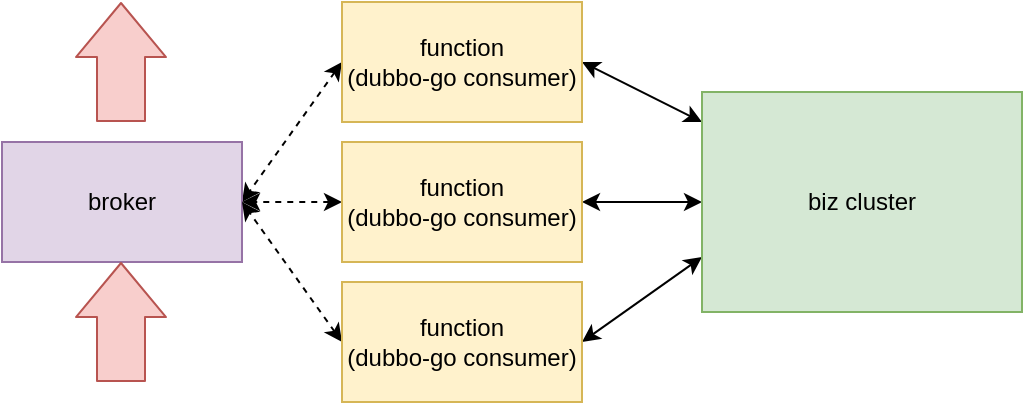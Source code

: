 <mxfile version="12.6.5" type="device"><diagram id="U95FMWaWxka9mL403oZ2" name="第 1 页"><mxGraphModel dx="946" dy="638" grid="1" gridSize="10" guides="1" tooltips="1" connect="1" arrows="1" fold="1" page="1" pageScale="1" pageWidth="583" pageHeight="827" math="0" shadow="0"><root><mxCell id="0"/><mxCell id="1" parent="0"/><mxCell id="R-Zb1SzCNLdMR2RNeao_-6" style="rounded=0;orthogonalLoop=1;jettySize=auto;html=1;exitX=1;exitY=0.5;exitDx=0;exitDy=0;startArrow=classic;startFill=1;" edge="1" parent="1" source="R-Zb1SzCNLdMR2RNeao_-1" target="R-Zb1SzCNLdMR2RNeao_-5"><mxGeometry relative="1" as="geometry"/></mxCell><mxCell id="R-Zb1SzCNLdMR2RNeao_-9" style="edgeStyle=none;rounded=0;orthogonalLoop=1;jettySize=auto;html=1;exitX=0;exitY=0.5;exitDx=0;exitDy=0;entryX=1;entryY=0.5;entryDx=0;entryDy=0;startArrow=classic;startFill=1;dashed=1;" edge="1" parent="1" source="R-Zb1SzCNLdMR2RNeao_-1" target="R-Zb1SzCNLdMR2RNeao_-2"><mxGeometry relative="1" as="geometry"/></mxCell><mxCell id="R-Zb1SzCNLdMR2RNeao_-1" value="function&lt;br&gt;(dubbo-go consumer)" style="rounded=0;whiteSpace=wrap;html=1;fillColor=#fff2cc;strokeColor=#d6b656;" vertex="1" parent="1"><mxGeometry x="190" y="200" width="120" height="60" as="geometry"/></mxCell><mxCell id="R-Zb1SzCNLdMR2RNeao_-2" value="broker" style="rounded=0;whiteSpace=wrap;html=1;fillColor=#e1d5e7;strokeColor=#9673a6;" vertex="1" parent="1"><mxGeometry x="20" y="270" width="120" height="60" as="geometry"/></mxCell><mxCell id="R-Zb1SzCNLdMR2RNeao_-7" style="edgeStyle=none;rounded=0;orthogonalLoop=1;jettySize=auto;html=1;exitX=1;exitY=0.5;exitDx=0;exitDy=0;entryX=0;entryY=0.5;entryDx=0;entryDy=0;startArrow=classic;startFill=1;" edge="1" parent="1" source="R-Zb1SzCNLdMR2RNeao_-3" target="R-Zb1SzCNLdMR2RNeao_-5"><mxGeometry relative="1" as="geometry"/></mxCell><mxCell id="R-Zb1SzCNLdMR2RNeao_-10" style="edgeStyle=none;rounded=0;orthogonalLoop=1;jettySize=auto;html=1;dashed=1;startArrow=classic;startFill=1;entryX=1;entryY=0.5;entryDx=0;entryDy=0;" edge="1" parent="1" source="R-Zb1SzCNLdMR2RNeao_-3" target="R-Zb1SzCNLdMR2RNeao_-2"><mxGeometry relative="1" as="geometry"><mxPoint x="150" y="300" as="targetPoint"/></mxGeometry></mxCell><mxCell id="R-Zb1SzCNLdMR2RNeao_-3" value="function&lt;br&gt;(dubbo-go consumer)" style="rounded=0;whiteSpace=wrap;html=1;fillColor=#fff2cc;strokeColor=#d6b656;" vertex="1" parent="1"><mxGeometry x="190" y="270" width="120" height="60" as="geometry"/></mxCell><mxCell id="R-Zb1SzCNLdMR2RNeao_-8" style="edgeStyle=none;rounded=0;orthogonalLoop=1;jettySize=auto;html=1;exitX=1;exitY=0.5;exitDx=0;exitDy=0;entryX=0;entryY=0.75;entryDx=0;entryDy=0;startArrow=classic;startFill=1;" edge="1" parent="1" source="R-Zb1SzCNLdMR2RNeao_-4" target="R-Zb1SzCNLdMR2RNeao_-5"><mxGeometry relative="1" as="geometry"/></mxCell><mxCell id="R-Zb1SzCNLdMR2RNeao_-11" style="edgeStyle=none;rounded=0;orthogonalLoop=1;jettySize=auto;html=1;exitX=0;exitY=0.5;exitDx=0;exitDy=0;entryX=1;entryY=0.5;entryDx=0;entryDy=0;dashed=1;startArrow=classic;startFill=1;" edge="1" parent="1" source="R-Zb1SzCNLdMR2RNeao_-4" target="R-Zb1SzCNLdMR2RNeao_-2"><mxGeometry relative="1" as="geometry"/></mxCell><mxCell id="R-Zb1SzCNLdMR2RNeao_-4" value="function&lt;br&gt;(dubbo-go consumer)" style="rounded=0;whiteSpace=wrap;html=1;fillColor=#fff2cc;strokeColor=#d6b656;" vertex="1" parent="1"><mxGeometry x="190" y="340" width="120" height="60" as="geometry"/></mxCell><mxCell id="R-Zb1SzCNLdMR2RNeao_-5" value="biz cluster" style="rounded=0;whiteSpace=wrap;html=1;fillColor=#d5e8d4;strokeColor=#82b366;" vertex="1" parent="1"><mxGeometry x="370" y="245" width="160" height="110" as="geometry"/></mxCell><mxCell id="R-Zb1SzCNLdMR2RNeao_-12" value="" style="shape=flexArrow;endArrow=classic;html=1;width=24;endSize=8.67;fillColor=#f8cecc;strokeColor=#b85450;" edge="1" parent="1"><mxGeometry width="50" height="50" relative="1" as="geometry"><mxPoint x="79.5" y="390" as="sourcePoint"/><mxPoint x="79.5" y="330" as="targetPoint"/></mxGeometry></mxCell><mxCell id="R-Zb1SzCNLdMR2RNeao_-13" value="" style="shape=flexArrow;endArrow=classic;html=1;width=24;endSize=8.67;fillColor=#f8cecc;strokeColor=#b85450;" edge="1" parent="1"><mxGeometry width="50" height="50" relative="1" as="geometry"><mxPoint x="79.5" y="260" as="sourcePoint"/><mxPoint x="79.5" y="200" as="targetPoint"/></mxGeometry></mxCell></root></mxGraphModel></diagram></mxfile>
